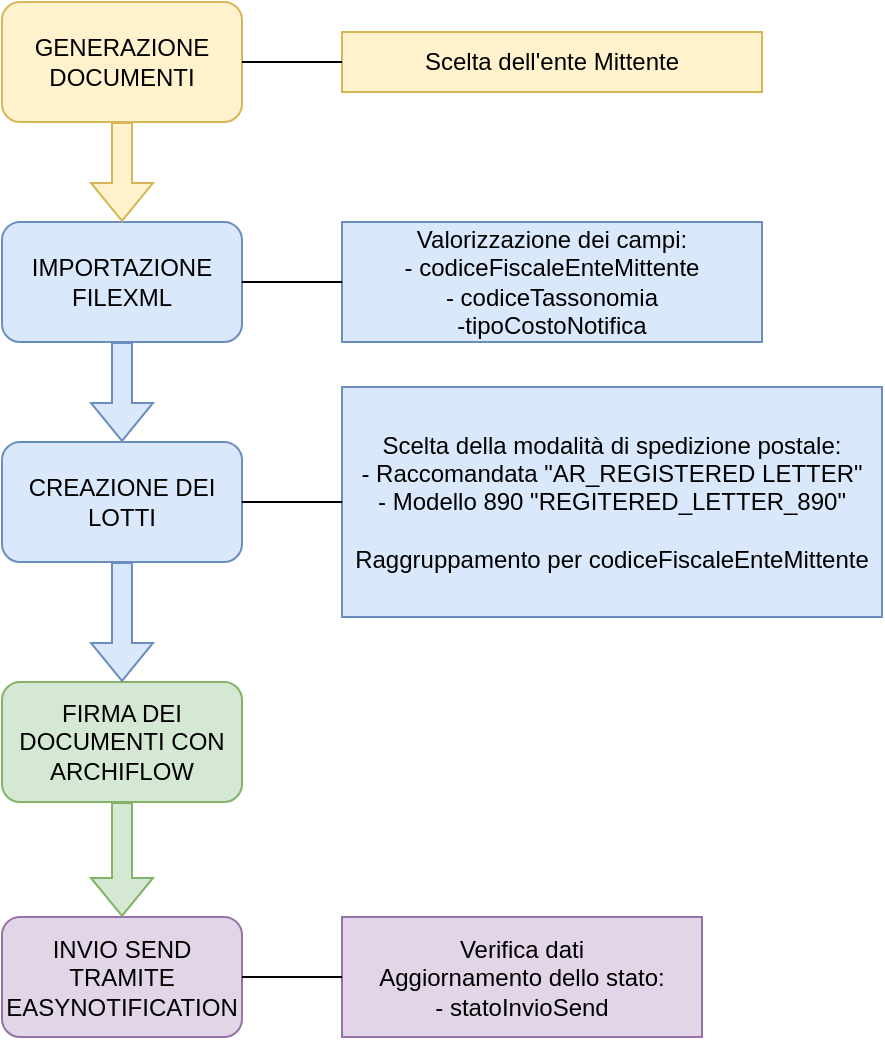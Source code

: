 <mxfile version="24.8.3" pages="5">
  <diagram name="Caricamento" id="MLww3AfrtCvVnw4RkD0x">
    <mxGraphModel dx="1434" dy="746" grid="1" gridSize="10" guides="1" tooltips="1" connect="1" arrows="1" fold="1" page="1" pageScale="1" pageWidth="827" pageHeight="1169" math="0" shadow="0">
      <root>
        <mxCell id="0" />
        <mxCell id="1" parent="0" />
        <mxCell id="X-Ri4wnaT7ZO359sHbx0-1" value="GENERAZIONE DOCUMENTI" style="rounded=1;whiteSpace=wrap;html=1;fillColor=#fff2cc;strokeColor=#d6b656;" parent="1" vertex="1">
          <mxGeometry x="210" y="50" width="120" height="60" as="geometry" />
        </mxCell>
        <mxCell id="X-Ri4wnaT7ZO359sHbx0-2" value="Scelta dell&#39;ente Mittente" style="text;html=1;align=center;verticalAlign=middle;whiteSpace=wrap;rounded=0;strokeColor=#d6b656;fillColor=#fff2cc;" parent="1" vertex="1">
          <mxGeometry x="380" y="65" width="210" height="30" as="geometry" />
        </mxCell>
        <mxCell id="X-Ri4wnaT7ZO359sHbx0-3" value="" style="endArrow=none;html=1;rounded=0;entryX=0;entryY=0.5;entryDx=0;entryDy=0;exitX=1;exitY=0.5;exitDx=0;exitDy=0;" parent="1" source="X-Ri4wnaT7ZO359sHbx0-1" target="X-Ri4wnaT7ZO359sHbx0-2" edge="1">
          <mxGeometry width="50" height="50" relative="1" as="geometry">
            <mxPoint x="390" y="410" as="sourcePoint" />
            <mxPoint x="440" y="360" as="targetPoint" />
          </mxGeometry>
        </mxCell>
        <mxCell id="X-Ri4wnaT7ZO359sHbx0-4" value="&lt;div&gt;IMPORTAZIONE FILEXML&lt;/div&gt;" style="rounded=1;whiteSpace=wrap;html=1;fillColor=#dae8fc;strokeColor=#6c8ebf;" parent="1" vertex="1">
          <mxGeometry x="210" y="160" width="120" height="60" as="geometry" />
        </mxCell>
        <mxCell id="X-Ri4wnaT7ZO359sHbx0-5" value="Valorizzazione dei campi:&lt;br&gt;- codiceFiscaleEnteMittente&lt;div&gt;- codiceTassonomia&lt;/div&gt;&lt;div&gt;-tipoCostoNotifica&lt;/div&gt;" style="text;html=1;align=center;verticalAlign=middle;whiteSpace=wrap;rounded=0;strokeColor=#6c8ebf;fillColor=#dae8fc;" parent="1" vertex="1">
          <mxGeometry x="380" y="160" width="210" height="60" as="geometry" />
        </mxCell>
        <mxCell id="X-Ri4wnaT7ZO359sHbx0-6" value="" style="endArrow=none;html=1;rounded=0;entryX=0;entryY=0.5;entryDx=0;entryDy=0;exitX=1;exitY=0.5;exitDx=0;exitDy=0;" parent="1" target="X-Ri4wnaT7ZO359sHbx0-5" edge="1">
          <mxGeometry width="50" height="50" relative="1" as="geometry">
            <mxPoint x="330" y="190" as="sourcePoint" />
            <mxPoint x="440" y="470" as="targetPoint" />
          </mxGeometry>
        </mxCell>
        <mxCell id="X-Ri4wnaT7ZO359sHbx0-7" value="CREAZIONE DEI LOTTI" style="rounded=1;whiteSpace=wrap;html=1;fillColor=#dae8fc;strokeColor=#6c8ebf;" parent="1" vertex="1">
          <mxGeometry x="210" y="270" width="120" height="60" as="geometry" />
        </mxCell>
        <mxCell id="X-Ri4wnaT7ZO359sHbx0-8" value="&lt;div&gt;Scelta della modalità di spedizione postale:&lt;/div&gt;&lt;div&gt;- Raccomandata &quot;AR_REGISTERED LETTER&quot;&lt;/div&gt;&lt;div&gt;- Modello 890 &quot;REGITERED_LETTER_890&quot;&lt;/div&gt;&lt;div&gt;&lt;br&gt;&lt;/div&gt;Raggruppamento per codiceFiscaleEnteMittente" style="text;html=1;align=center;verticalAlign=middle;whiteSpace=wrap;rounded=0;strokeColor=#6c8ebf;fillColor=#dae8fc;" parent="1" vertex="1">
          <mxGeometry x="380" y="242.5" width="270" height="115" as="geometry" />
        </mxCell>
        <mxCell id="X-Ri4wnaT7ZO359sHbx0-9" value="" style="endArrow=none;html=1;rounded=0;entryX=0;entryY=0.5;entryDx=0;entryDy=0;exitX=1;exitY=0.5;exitDx=0;exitDy=0;" parent="1" target="X-Ri4wnaT7ZO359sHbx0-8" edge="1">
          <mxGeometry width="50" height="50" relative="1" as="geometry">
            <mxPoint x="330" y="300" as="sourcePoint" />
            <mxPoint x="440" y="580" as="targetPoint" />
          </mxGeometry>
        </mxCell>
        <mxCell id="Kc-SMzKpld4TW1MUplLg-1" value="FIRMA DEI DOCUMENTI CON ARCHIFLOW" style="rounded=1;whiteSpace=wrap;html=1;fillColor=#d5e8d4;strokeColor=#82b366;" parent="1" vertex="1">
          <mxGeometry x="210" y="390" width="120" height="60" as="geometry" />
        </mxCell>
        <mxCell id="Kc-SMzKpld4TW1MUplLg-2" value="INVIO SEND&lt;div&gt;TRAMITE&lt;/div&gt;&lt;div&gt;EASYNOTIFICATION&lt;/div&gt;" style="rounded=1;whiteSpace=wrap;html=1;fillColor=#e1d5e7;strokeColor=#9673a6;" parent="1" vertex="1">
          <mxGeometry x="210" y="507.5" width="120" height="60" as="geometry" />
        </mxCell>
        <mxCell id="Kc-SMzKpld4TW1MUplLg-3" value="&lt;div&gt;Verifica dati&lt;/div&gt;&lt;div&gt;&lt;span style=&quot;background-color: initial;&quot;&gt;Aggiornamento dello stato:&lt;/span&gt;&lt;/div&gt;&lt;div&gt;- statoInvioSend&lt;/div&gt;" style="text;html=1;align=center;verticalAlign=middle;whiteSpace=wrap;rounded=0;strokeColor=#9673a6;fillColor=#e1d5e7;" parent="1" vertex="1">
          <mxGeometry x="380" y="507.5" width="180" height="60" as="geometry" />
        </mxCell>
        <mxCell id="Kc-SMzKpld4TW1MUplLg-4" value="" style="endArrow=none;html=1;rounded=0;entryX=0;entryY=0.5;entryDx=0;entryDy=0;exitX=1;exitY=0.5;exitDx=0;exitDy=0;" parent="1" target="Kc-SMzKpld4TW1MUplLg-3" edge="1">
          <mxGeometry width="50" height="50" relative="1" as="geometry">
            <mxPoint x="330" y="537.5" as="sourcePoint" />
            <mxPoint x="440" y="817.5" as="targetPoint" />
          </mxGeometry>
        </mxCell>
        <mxCell id="Kc-SMzKpld4TW1MUplLg-5" value="" style="shape=flexArrow;endArrow=classic;html=1;rounded=0;exitX=0.5;exitY=1;exitDx=0;exitDy=0;entryX=0.5;entryY=0;entryDx=0;entryDy=0;fillColor=#fff2cc;strokeColor=#d6b656;" parent="1" source="X-Ri4wnaT7ZO359sHbx0-1" target="X-Ri4wnaT7ZO359sHbx0-4" edge="1">
          <mxGeometry width="50" height="50" relative="1" as="geometry">
            <mxPoint x="390" y="410" as="sourcePoint" />
            <mxPoint x="440" y="360" as="targetPoint" />
          </mxGeometry>
        </mxCell>
        <mxCell id="Kc-SMzKpld4TW1MUplLg-6" value="" style="shape=flexArrow;endArrow=classic;html=1;rounded=0;entryX=0.5;entryY=0;entryDx=0;entryDy=0;exitX=0.5;exitY=1;exitDx=0;exitDy=0;fillColor=#dae8fc;strokeColor=#6c8ebf;" parent="1" source="X-Ri4wnaT7ZO359sHbx0-4" target="X-Ri4wnaT7ZO359sHbx0-7" edge="1">
          <mxGeometry width="50" height="50" relative="1" as="geometry">
            <mxPoint x="390" y="410" as="sourcePoint" />
            <mxPoint x="440" y="360" as="targetPoint" />
          </mxGeometry>
        </mxCell>
        <mxCell id="Kc-SMzKpld4TW1MUplLg-7" value="" style="shape=flexArrow;endArrow=classic;html=1;rounded=0;entryX=0.5;entryY=0;entryDx=0;entryDy=0;exitX=0.5;exitY=1;exitDx=0;exitDy=0;fillColor=#dae8fc;strokeColor=#6c8ebf;" parent="1" source="X-Ri4wnaT7ZO359sHbx0-7" target="Kc-SMzKpld4TW1MUplLg-1" edge="1">
          <mxGeometry width="50" height="50" relative="1" as="geometry">
            <mxPoint x="390" y="410" as="sourcePoint" />
            <mxPoint x="440" y="360" as="targetPoint" />
          </mxGeometry>
        </mxCell>
        <mxCell id="Kc-SMzKpld4TW1MUplLg-8" value="" style="shape=flexArrow;endArrow=classic;html=1;rounded=0;entryX=0.5;entryY=0;entryDx=0;entryDy=0;exitX=0.5;exitY=1;exitDx=0;exitDy=0;fillColor=#d5e8d4;strokeColor=#82b366;" parent="1" source="Kc-SMzKpld4TW1MUplLg-1" target="Kc-SMzKpld4TW1MUplLg-2" edge="1">
          <mxGeometry width="50" height="50" relative="1" as="geometry">
            <mxPoint x="390" y="410" as="sourcePoint" />
            <mxPoint x="440" y="360" as="targetPoint" />
          </mxGeometry>
        </mxCell>
      </root>
    </mxGraphModel>
  </diagram>
  <diagram id="_vvbVRJzTrlQrqMltiVg" name="File Esito">
    <mxGraphModel dx="1434" dy="746" grid="1" gridSize="10" guides="1" tooltips="1" connect="1" arrows="1" fold="1" page="1" pageScale="1" pageWidth="827" pageHeight="1169" math="0" shadow="0">
      <root>
        <mxCell id="0" />
        <mxCell id="1" parent="0" />
        <mxCell id="bnSp9DLBVGwfpQrKu2p3-1" value="API GetFiles" style="rounded=1;whiteSpace=wrap;html=1;fillColor=#e1d5e7;strokeColor=#9673a6;" vertex="1" parent="1">
          <mxGeometry x="401" y="150" width="120" height="60" as="geometry" />
        </mxCell>
        <mxCell id="bnSp9DLBVGwfpQrKu2p3-2" value="Richiesta per ciascun codice fiscale ente mittente la lista dei file caricati" style="text;html=1;align=center;verticalAlign=middle;whiteSpace=wrap;rounded=0;strokeColor=#9673a6;fillColor=#e1d5e7;" vertex="1" parent="1">
          <mxGeometry x="594" y="165" width="316" height="30" as="geometry" />
        </mxCell>
        <mxCell id="bnSp9DLBVGwfpQrKu2p3-3" value="ELABORAZIONE&lt;div&gt;FILE ESITI&lt;/div&gt;" style="rounded=1;whiteSpace=wrap;html=1;fillColor=#dae8fc;strokeColor=#6c8ebf;" vertex="1" parent="1">
          <mxGeometry x="340" y="290" width="240" height="60" as="geometry" />
        </mxCell>
        <mxCell id="bnSp9DLBVGwfpQrKu2p3-5" value="" style="shape=flexArrow;endArrow=classic;html=1;rounded=0;exitX=0.5;exitY=1;exitDx=0;exitDy=0;entryX=0.5;entryY=0;entryDx=0;entryDy=0;fillColor=#e1d5e7;strokeColor=#9673a6;" edge="1" parent="1" source="bnSp9DLBVGwfpQrKu2p3-1" target="bnSp9DLBVGwfpQrKu2p3-3">
          <mxGeometry width="50" height="50" relative="1" as="geometry">
            <mxPoint x="571" y="470" as="sourcePoint" />
            <mxPoint x="621" y="420" as="targetPoint" />
          </mxGeometry>
        </mxCell>
        <mxCell id="bnSp9DLBVGwfpQrKu2p3-6" value="Per ciascun file" style="text;html=1;align=center;verticalAlign=middle;whiteSpace=wrap;rounded=0;" vertex="1" parent="1">
          <mxGeometry x="440" y="230" width="140" height="30" as="geometry" />
        </mxCell>
        <mxCell id="bnSp9DLBVGwfpQrKu2p3-7" value="Batch&lt;div&gt;Schedulato&lt;/div&gt;" style="rounded=1;whiteSpace=wrap;html=1;fillColor=#dae8fc;strokeColor=#6c8ebf;" vertex="1" parent="1">
          <mxGeometry x="400" y="30" width="120" height="60" as="geometry" />
        </mxCell>
        <mxCell id="bnSp9DLBVGwfpQrKu2p3-8" value="" style="shape=flexArrow;endArrow=classic;html=1;rounded=0;entryX=0.5;entryY=0;entryDx=0;entryDy=0;exitX=0.5;exitY=1;exitDx=0;exitDy=0;fillColor=#dae8fc;strokeColor=#6c8ebf;" edge="1" parent="1" source="bnSp9DLBVGwfpQrKu2p3-7" target="bnSp9DLBVGwfpQrKu2p3-1">
          <mxGeometry width="50" height="50" relative="1" as="geometry">
            <mxPoint x="632" y="400" as="sourcePoint" />
            <mxPoint x="682" y="350" as="targetPoint" />
          </mxGeometry>
        </mxCell>
        <mxCell id="bnSp9DLBVGwfpQrKu2p3-9" value="AGGIORNAMENTO DEL LOTTO" style="rounded=1;whiteSpace=wrap;html=1;fillColor=#dae8fc;strokeColor=#6c8ebf;" vertex="1" parent="1">
          <mxGeometry x="670" y="290" width="120" height="60" as="geometry" />
        </mxCell>
        <mxCell id="bnSp9DLBVGwfpQrKu2p3-10" value="AGGIORNAMENTO DEL DOCARCHIVIO" style="rounded=1;whiteSpace=wrap;html=1;fillColor=#dae8fc;strokeColor=#6c8ebf;" vertex="1" parent="1">
          <mxGeometry x="491" y="440" width="120" height="60" as="geometry" />
        </mxCell>
        <mxCell id="bnSp9DLBVGwfpQrKu2p3-11" value="- Aggiornamento dello stato d&#39;invio&lt;div&gt;- Inserimento nelle note il dettaglio di eventuali errori o il nome del file processato&lt;/div&gt;&lt;div&gt;- Aggiornamento della colonna idEasyNotification&lt;/div&gt;&lt;div&gt;- dataConferma in base allo stato comunicato&lt;/div&gt;" style="text;html=1;align=center;verticalAlign=middle;whiteSpace=wrap;rounded=0;strokeColor=#6c8ebf;fillColor=#dae8fc;" vertex="1" parent="1">
          <mxGeometry x="848" y="260" width="230" height="140" as="geometry" />
        </mxCell>
        <mxCell id="bnSp9DLBVGwfpQrKu2p3-12" value="" style="shape=flexArrow;endArrow=classic;html=1;rounded=0;entryX=0.25;entryY=0;entryDx=0;entryDy=0;exitX=0.75;exitY=1;exitDx=0;exitDy=0;fillColor=#dae8fc;strokeColor=#6c8ebf;" edge="1" parent="1" source="bnSp9DLBVGwfpQrKu2p3-3" target="bnSp9DLBVGwfpQrKu2p3-10">
          <mxGeometry width="50" height="50" relative="1" as="geometry">
            <mxPoint x="572" y="410" as="sourcePoint" />
            <mxPoint x="622" y="360" as="targetPoint" />
          </mxGeometry>
        </mxCell>
        <mxCell id="bnSp9DLBVGwfpQrKu2p3-13" value="Aggiornamento dei campi:&lt;div&gt;- IUN&lt;/div&gt;&lt;div&gt;- statoSEND&lt;/div&gt;&lt;div&gt;- dataSEND&lt;/div&gt;&lt;div&gt;- importoSEND&lt;/div&gt;" style="text;html=1;align=center;verticalAlign=middle;whiteSpace=wrap;rounded=0;strokeColor=#6c8ebf;fillColor=#dae8fc;" vertex="1" parent="1">
          <mxGeometry x="670" y="430" width="178" height="80" as="geometry" />
        </mxCell>
        <mxCell id="bnSp9DLBVGwfpQrKu2p3-14" value="" style="endArrow=none;html=1;rounded=0;entryX=-0.008;entryY=0.436;entryDx=0;entryDy=0;entryPerimeter=0;exitX=1;exitY=0.5;exitDx=0;exitDy=0;fillColor=#dae8fc;strokeColor=#6c8ebf;" edge="1" parent="1" source="bnSp9DLBVGwfpQrKu2p3-9" target="bnSp9DLBVGwfpQrKu2p3-11">
          <mxGeometry width="50" height="50" relative="1" as="geometry">
            <mxPoint x="708" y="410" as="sourcePoint" />
            <mxPoint x="758" y="360" as="targetPoint" />
          </mxGeometry>
        </mxCell>
        <mxCell id="bnSp9DLBVGwfpQrKu2p3-15" value="" style="shape=flexArrow;endArrow=classic;html=1;rounded=0;entryX=0;entryY=0.5;entryDx=0;entryDy=0;exitX=1;exitY=0.5;exitDx=0;exitDy=0;fillColor=#dae8fc;strokeColor=#6c8ebf;" edge="1" parent="1" source="bnSp9DLBVGwfpQrKu2p3-3" target="bnSp9DLBVGwfpQrKu2p3-9">
          <mxGeometry width="50" height="50" relative="1" as="geometry">
            <mxPoint x="572" y="410" as="sourcePoint" />
            <mxPoint x="622" y="360" as="targetPoint" />
          </mxGeometry>
        </mxCell>
        <mxCell id="bnSp9DLBVGwfpQrKu2p3-16" value="" style="endArrow=none;html=1;rounded=0;exitX=1;exitY=0.5;exitDx=0;exitDy=0;entryX=0;entryY=0.5;entryDx=0;entryDy=0;fillColor=#dae8fc;strokeColor=#6c8ebf;" edge="1" parent="1" source="bnSp9DLBVGwfpQrKu2p3-10" target="bnSp9DLBVGwfpQrKu2p3-13">
          <mxGeometry width="50" height="50" relative="1" as="geometry">
            <mxPoint x="737" y="420" as="sourcePoint" />
            <mxPoint x="787" y="370" as="targetPoint" />
          </mxGeometry>
        </mxCell>
        <mxCell id="bnSp9DLBVGwfpQrKu2p3-17" value="AGGIORNAMENTO&lt;div&gt;APPLICATIVI&lt;/div&gt;" style="rounded=1;whiteSpace=wrap;html=1;fillColor=#fff2cc;strokeColor=#d6b656;" vertex="1" parent="1">
          <mxGeometry x="120" y="290" width="120" height="60" as="geometry" />
        </mxCell>
        <mxCell id="bnSp9DLBVGwfpQrKu2p3-18" value="" style="shape=flexArrow;endArrow=classic;startArrow=classic;html=1;rounded=0;entryX=0;entryY=0.5;entryDx=0;entryDy=0;exitX=1;exitY=0.5;exitDx=0;exitDy=0;fillColor=#dae8fc;strokeColor=#6c8ebf;" edge="1" parent="1" source="bnSp9DLBVGwfpQrKu2p3-17" target="bnSp9DLBVGwfpQrKu2p3-3">
          <mxGeometry width="100" height="100" relative="1" as="geometry">
            <mxPoint x="360" y="430" as="sourcePoint" />
            <mxPoint x="460" y="330" as="targetPoint" />
          </mxGeometry>
        </mxCell>
        <mxCell id="bnSp9DLBVGwfpQrKu2p3-19" value="Aggiornamento dell&#39;importo di spedizione&lt;div&gt;&lt;br&gt;&lt;div&gt;Ritorno dell&#39;importo aggiornato delle singole scadenze collegate al documento&lt;/div&gt;&lt;/div&gt;" style="text;html=1;align=center;verticalAlign=middle;whiteSpace=wrap;rounded=0;strokeColor=#d6b656;fillColor=#fff2cc;" vertex="1" parent="1">
          <mxGeometry x="95" y="150" width="170" height="100" as="geometry" />
        </mxCell>
        <mxCell id="bnSp9DLBVGwfpQrKu2p3-20" value="" style="endArrow=none;html=1;rounded=0;entryX=0.5;entryY=1;entryDx=0;entryDy=0;exitX=0.5;exitY=0;exitDx=0;exitDy=0;fillColor=#fff2cc;strokeColor=#d6b656;" edge="1" parent="1" source="bnSp9DLBVGwfpQrKu2p3-17" target="bnSp9DLBVGwfpQrKu2p3-19">
          <mxGeometry width="50" height="50" relative="1" as="geometry">
            <mxPoint x="390" y="410" as="sourcePoint" />
            <mxPoint x="440" y="360" as="targetPoint" />
          </mxGeometry>
        </mxCell>
        <mxCell id="bnSp9DLBVGwfpQrKu2p3-21" value="" style="endArrow=none;html=1;rounded=0;entryX=0;entryY=0.5;entryDx=0;entryDy=0;exitX=1;exitY=0.5;exitDx=0;exitDy=0;fillColor=#dae8fc;strokeColor=#6c8ebf;" edge="1" parent="1" source="bnSp9DLBVGwfpQrKu2p3-1" target="bnSp9DLBVGwfpQrKu2p3-2">
          <mxGeometry width="50" height="50" relative="1" as="geometry">
            <mxPoint x="450" y="400" as="sourcePoint" />
            <mxPoint x="500" y="350" as="targetPoint" />
          </mxGeometry>
        </mxCell>
        <mxCell id="bnSp9DLBVGwfpQrKu2p3-22" value="AGGIORNAMENTO DEL DOCARCHIVIOSCADENZA" style="rounded=1;whiteSpace=wrap;html=1;fillColor=#dae8fc;strokeColor=#6c8ebf;" vertex="1" parent="1">
          <mxGeometry x="380" y="540" width="180" height="60" as="geometry" />
        </mxCell>
        <mxCell id="bnSp9DLBVGwfpQrKu2p3-23" value="" style="shape=flexArrow;endArrow=classic;html=1;rounded=0;entryX=0.437;entryY=0.05;entryDx=0;entryDy=0;exitX=0.5;exitY=1;exitDx=0;exitDy=0;entryPerimeter=0;fillColor=#dae8fc;strokeColor=#6c8ebf;" edge="1" parent="1" source="bnSp9DLBVGwfpQrKu2p3-3" target="bnSp9DLBVGwfpQrKu2p3-22">
          <mxGeometry width="50" height="50" relative="1" as="geometry">
            <mxPoint x="390" y="410" as="sourcePoint" />
            <mxPoint x="440" y="360" as="targetPoint" />
          </mxGeometry>
        </mxCell>
        <mxCell id="bnSp9DLBVGwfpQrKu2p3-24" value="Aggiornamento dell&#39;importo" style="text;html=1;align=center;verticalAlign=middle;whiteSpace=wrap;rounded=0;strokeColor=#6c8ebf;fillColor=#dae8fc;" vertex="1" parent="1">
          <mxGeometry x="673" y="550" width="178" height="40" as="geometry" />
        </mxCell>
        <mxCell id="bnSp9DLBVGwfpQrKu2p3-25" value="" style="endArrow=none;html=1;rounded=0;entryX=0;entryY=0.5;entryDx=0;entryDy=0;exitX=1;exitY=0.5;exitDx=0;exitDy=0;fillColor=#dae8fc;strokeColor=#6c8ebf;" edge="1" parent="1" source="bnSp9DLBVGwfpQrKu2p3-22" target="bnSp9DLBVGwfpQrKu2p3-24">
          <mxGeometry width="50" height="50" relative="1" as="geometry">
            <mxPoint x="543" y="405" as="sourcePoint" />
            <mxPoint x="593" y="355" as="targetPoint" />
          </mxGeometry>
        </mxCell>
        <mxCell id="bnSp9DLBVGwfpQrKu2p3-26" value="AGGIORNAMENTO CENTRALE PAGOPA" style="rounded=1;whiteSpace=wrap;html=1;fillColor=#f8cecc;strokeColor=#b85450;" vertex="1" parent="1">
          <mxGeometry x="280" y="630" width="160" height="60" as="geometry" />
        </mxCell>
        <mxCell id="bnSp9DLBVGwfpQrKu2p3-27" value="Aggiornamento:&lt;div&gt;-importo&lt;/div&gt;&lt;div&gt;-IUN&lt;/div&gt;&lt;div&gt;- statoSEND&lt;/div&gt;" style="text;html=1;align=center;verticalAlign=middle;whiteSpace=wrap;rounded=0;strokeColor=#b85450;fillColor=#f8cecc;" vertex="1" parent="1">
          <mxGeometry x="520" y="620" width="178" height="80" as="geometry" />
        </mxCell>
        <mxCell id="bnSp9DLBVGwfpQrKu2p3-28" value="" style="endArrow=none;html=1;rounded=0;entryX=0;entryY=0.5;entryDx=0;entryDy=0;exitX=1;exitY=0.5;exitDx=0;exitDy=0;fillColor=#f8cecc;strokeColor=#b85450;" edge="1" parent="1" source="bnSp9DLBVGwfpQrKu2p3-26" target="bnSp9DLBVGwfpQrKu2p3-27">
          <mxGeometry width="50" height="50" relative="1" as="geometry">
            <mxPoint x="423" y="495" as="sourcePoint" />
            <mxPoint x="473" y="445" as="targetPoint" />
          </mxGeometry>
        </mxCell>
        <mxCell id="bnSp9DLBVGwfpQrKu2p3-29" value="" style="shape=flexArrow;endArrow=classic;html=1;rounded=0;entryX=0.5;entryY=0;entryDx=0;entryDy=0;exitX=0.079;exitY=1;exitDx=0;exitDy=0;exitPerimeter=0;fillColor=#dae8fc;strokeColor=#6c8ebf;" edge="1" parent="1" source="bnSp9DLBVGwfpQrKu2p3-3" target="bnSp9DLBVGwfpQrKu2p3-26">
          <mxGeometry width="50" height="50" relative="1" as="geometry">
            <mxPoint x="390" y="410" as="sourcePoint" />
            <mxPoint x="440" y="360" as="targetPoint" />
          </mxGeometry>
        </mxCell>
      </root>
    </mxGraphModel>
  </diagram>
  <diagram id="F5OhSske8JuRnS1X2XFD" name="Pagamento">
    <mxGraphModel dx="1434" dy="746" grid="1" gridSize="10" guides="1" tooltips="1" connect="1" arrows="1" fold="1" page="1" pageScale="1" pageWidth="827" pageHeight="1169" math="0" shadow="0">
      <root>
        <mxCell id="0" />
        <mxCell id="1" parent="0" />
        <mxCell id="IIgOUqLoc73mQA2U8BdA-1" value="PAGOPA" style="ellipse;shape=cloud;whiteSpace=wrap;html=1;fillColor=#d5e8d4;strokeColor=#82b366;" parent="1" vertex="1">
          <mxGeometry x="70" y="40" width="300" height="90" as="geometry" />
        </mxCell>
        <mxCell id="IIgOUqLoc73mQA2U8BdA-4" value="CENTRALE PAGOPA&lt;div&gt;STATO SEND DEFINITIVO?&lt;/div&gt;" style="rhombus;whiteSpace=wrap;html=1;fillColor=#f8cecc;strokeColor=#b85450;" parent="1" vertex="1">
          <mxGeometry x="135" y="200" width="200" height="100" as="geometry" />
        </mxCell>
        <mxCell id="IIgOUqLoc73mQA2U8BdA-5" value="" style="shape=flexArrow;endArrow=classic;html=1;rounded=0;entryX=0.5;entryY=0;entryDx=0;entryDy=0;exitX=0.55;exitY=0.95;exitDx=0;exitDy=0;exitPerimeter=0;fillColor=#d5e8d4;strokeColor=#82b366;" parent="1" source="IIgOUqLoc73mQA2U8BdA-1" target="IIgOUqLoc73mQA2U8BdA-4" edge="1">
          <mxGeometry width="50" height="50" relative="1" as="geometry">
            <mxPoint x="230" y="410" as="sourcePoint" />
            <mxPoint x="280" y="360" as="targetPoint" />
          </mxGeometry>
        </mxCell>
        <mxCell id="IIgOUqLoc73mQA2U8BdA-6" value="CALL API&lt;div&gt;ATTUALIZZAZIONE&lt;/div&gt;" style="rounded=1;whiteSpace=wrap;html=1;fillColor=#e1d5e7;strokeColor=#9673a6;" parent="1" vertex="1">
          <mxGeometry x="440" y="220" width="120" height="60" as="geometry" />
        </mxCell>
        <mxCell id="IIgOUqLoc73mQA2U8BdA-7" value="" style="shape=flexArrow;endArrow=classic;html=1;rounded=0;entryX=0;entryY=0.5;entryDx=0;entryDy=0;fillColor=#f8cecc;strokeColor=#b85450;" parent="1" source="IIgOUqLoc73mQA2U8BdA-4" target="IIgOUqLoc73mQA2U8BdA-6" edge="1">
          <mxGeometry width="50" height="50" relative="1" as="geometry">
            <mxPoint x="230" y="410" as="sourcePoint" />
            <mxPoint x="280" y="360" as="targetPoint" />
          </mxGeometry>
        </mxCell>
        <mxCell id="IIgOUqLoc73mQA2U8BdA-8" value="Stato non definitivo" style="text;html=1;align=center;verticalAlign=middle;whiteSpace=wrap;rounded=0;" parent="1" vertex="1">
          <mxGeometry x="350" y="260" width="60" height="30" as="geometry" />
        </mxCell>
        <mxCell id="IIgOUqLoc73mQA2U8BdA-9" value="CALL WS&lt;div&gt;APPLICATIVO&lt;/div&gt;" style="rounded=1;whiteSpace=wrap;html=1;fillColor=#fff2cc;strokeColor=#d6b656;" parent="1" vertex="1">
          <mxGeometry x="670" y="410" width="120" height="60" as="geometry" />
        </mxCell>
        <mxCell id="IIgOUqLoc73mQA2U8BdA-10" value="AGGIORNARE&lt;div&gt;&lt;span style=&quot;background-color: initial;&quot;&gt;L&#39;IMPORTO?&lt;/span&gt;&lt;/div&gt;" style="rhombus;whiteSpace=wrap;html=1;fillColor=#f8cecc;strokeColor=#b85450;" parent="1" vertex="1">
          <mxGeometry x="135" y="390" width="200" height="100" as="geometry" />
        </mxCell>
        <mxCell id="IIgOUqLoc73mQA2U8BdA-11" value="Data scadenza superata oppure importo spedizione cambiato" style="text;html=1;align=center;verticalAlign=middle;whiteSpace=wrap;rounded=0;" parent="1" vertex="1">
          <mxGeometry x="310" y="370" width="140" height="60" as="geometry" />
        </mxCell>
        <mxCell id="IIgOUqLoc73mQA2U8BdA-12" value="" style="shape=flexArrow;endArrow=classic;html=1;rounded=0;exitX=0.5;exitY=1;exitDx=0;exitDy=0;fillColor=#f8cecc;strokeColor=#b85450;" parent="1" source="IIgOUqLoc73mQA2U8BdA-4" target="IIgOUqLoc73mQA2U8BdA-10" edge="1">
          <mxGeometry width="50" height="50" relative="1" as="geometry">
            <mxPoint x="230" y="410" as="sourcePoint" />
            <mxPoint x="280" y="360" as="targetPoint" />
          </mxGeometry>
        </mxCell>
        <mxCell id="IIgOUqLoc73mQA2U8BdA-13" value="" style="shape=flexArrow;endArrow=classic;html=1;rounded=0;exitX=0.5;exitY=1;exitDx=0;exitDy=0;fillColor=#e1d5e7;strokeColor=#9673a6;" parent="1" source="IIgOUqLoc73mQA2U8BdA-6" edge="1">
          <mxGeometry width="50" height="50" relative="1" as="geometry">
            <mxPoint x="230" y="410" as="sourcePoint" />
            <mxPoint x="240" y="330" as="targetPoint" />
            <Array as="points">
              <mxPoint x="500" y="330" />
            </Array>
          </mxGeometry>
        </mxCell>
        <mxCell id="IIgOUqLoc73mQA2U8BdA-15" value="AGGIORNAMENTO&lt;div&gt;POSIZIONE&lt;/div&gt;" style="rounded=1;whiteSpace=wrap;html=1;fillColor=#f8cecc;strokeColor=#b85450;" parent="1" vertex="1">
          <mxGeometry x="460" y="410" width="120" height="60" as="geometry" />
        </mxCell>
        <mxCell id="IIgOUqLoc73mQA2U8BdA-17" value="PREPARAZIONE&lt;div&gt;DELLA&lt;/div&gt;&lt;div&gt;POSIZIONE&lt;/div&gt;" style="rounded=1;whiteSpace=wrap;html=1;fillColor=#f8cecc;strokeColor=#b85450;" parent="1" vertex="1">
          <mxGeometry x="175" y="550" width="120" height="60" as="geometry" />
        </mxCell>
        <mxCell id="IIgOUqLoc73mQA2U8BdA-19" value="" style="shape=flexArrow;endArrow=classic;html=1;rounded=0;entryX=0.5;entryY=0;entryDx=0;entryDy=0;exitX=0.5;exitY=1;exitDx=0;exitDy=0;fillColor=#f8cecc;strokeColor=#b85450;" parent="1" source="IIgOUqLoc73mQA2U8BdA-10" target="IIgOUqLoc73mQA2U8BdA-17" edge="1">
          <mxGeometry width="50" height="50" relative="1" as="geometry">
            <mxPoint x="230" y="410" as="sourcePoint" />
            <mxPoint x="280" y="360" as="targetPoint" />
          </mxGeometry>
        </mxCell>
        <mxCell id="IIgOUqLoc73mQA2U8BdA-20" value="" style="shape=flexArrow;endArrow=classic;html=1;rounded=0;exitX=0.5;exitY=1;exitDx=0;exitDy=0;fillColor=#f8cecc;strokeColor=#b85450;" parent="1" source="IIgOUqLoc73mQA2U8BdA-17" edge="1">
          <mxGeometry width="50" height="50" relative="1" as="geometry">
            <mxPoint x="230" y="410" as="sourcePoint" />
            <mxPoint x="235" y="680" as="targetPoint" />
          </mxGeometry>
        </mxCell>
        <mxCell id="AHn1uMTDmkLhVbjm49Sn-1" value="" style="shape=flexArrow;endArrow=classic;html=1;rounded=0;exitX=1;exitY=0.5;exitDx=0;exitDy=0;fillColor=#f8cecc;strokeColor=#b85450;entryX=0;entryY=0.5;entryDx=0;entryDy=0;" parent="1" source="IIgOUqLoc73mQA2U8BdA-10" target="IIgOUqLoc73mQA2U8BdA-15" edge="1">
          <mxGeometry width="50" height="50" relative="1" as="geometry">
            <mxPoint x="245" y="310" as="sourcePoint" />
            <mxPoint x="245" y="400" as="targetPoint" />
          </mxGeometry>
        </mxCell>
        <mxCell id="AHn1uMTDmkLhVbjm49Sn-2" value="" style="shape=flexArrow;endArrow=classic;startArrow=classic;html=1;rounded=0;entryX=0;entryY=0.5;entryDx=0;entryDy=0;fillColor=#f8cecc;strokeColor=#b85450;" parent="1" target="IIgOUqLoc73mQA2U8BdA-9" edge="1">
          <mxGeometry width="100" height="100" relative="1" as="geometry">
            <mxPoint x="580" y="440" as="sourcePoint" />
            <mxPoint x="460" y="330" as="targetPoint" />
          </mxGeometry>
        </mxCell>
        <mxCell id="AHn1uMTDmkLhVbjm49Sn-3" value="AGGIORNAMENTO&lt;div&gt;GES&lt;/div&gt;" style="rounded=1;whiteSpace=wrap;html=1;fillColor=#dae8fc;strokeColor=#6c8ebf;" parent="1" vertex="1">
          <mxGeometry x="460" y="550" width="120" height="60" as="geometry" />
        </mxCell>
        <mxCell id="AHn1uMTDmkLhVbjm49Sn-4" value="" style="shape=flexArrow;endArrow=classic;html=1;rounded=0;entryX=1;entryY=0.5;entryDx=0;entryDy=0;exitX=0;exitY=0.5;exitDx=0;exitDy=0;fillColor=#f8cecc;strokeColor=#b85450;" parent="1" source="AHn1uMTDmkLhVbjm49Sn-3" target="IIgOUqLoc73mQA2U8BdA-17" edge="1">
          <mxGeometry width="50" height="50" relative="1" as="geometry">
            <mxPoint x="390" y="410" as="sourcePoint" />
            <mxPoint x="440" y="360" as="targetPoint" />
          </mxGeometry>
        </mxCell>
        <mxCell id="AHn1uMTDmkLhVbjm49Sn-5" value="" style="shape=flexArrow;endArrow=classic;html=1;rounded=0;entryX=0.5;entryY=0;entryDx=0;entryDy=0;exitX=0.5;exitY=1;exitDx=0;exitDy=0;fillColor=#f8cecc;strokeColor=#b85450;" parent="1" source="IIgOUqLoc73mQA2U8BdA-15" target="AHn1uMTDmkLhVbjm49Sn-3" edge="1">
          <mxGeometry width="50" height="50" relative="1" as="geometry">
            <mxPoint x="390" y="410" as="sourcePoint" />
            <mxPoint x="440" y="360" as="targetPoint" />
          </mxGeometry>
        </mxCell>
        <mxCell id="AHn1uMTDmkLhVbjm49Sn-6" value="Stato definitivo" style="text;html=1;align=center;verticalAlign=middle;whiteSpace=wrap;rounded=0;" parent="1" vertex="1">
          <mxGeometry x="160" y="310" width="60" height="30" as="geometry" />
        </mxCell>
        <mxCell id="AHn1uMTDmkLhVbjm49Sn-7" value="Ritorno dell&#39;attualizzazione delle spese di notifica" style="text;html=1;align=center;verticalAlign=middle;whiteSpace=wrap;rounded=0;" parent="1" vertex="1">
          <mxGeometry x="630" y="215" width="160" height="70" as="geometry" />
        </mxCell>
        <mxCell id="AHn1uMTDmkLhVbjm49Sn-8" value="" style="endArrow=none;html=1;rounded=0;entryX=0;entryY=0.5;entryDx=0;entryDy=0;exitX=1;exitY=0.5;exitDx=0;exitDy=0;" parent="1" source="IIgOUqLoc73mQA2U8BdA-6" target="AHn1uMTDmkLhVbjm49Sn-7" edge="1">
          <mxGeometry width="50" height="50" relative="1" as="geometry">
            <mxPoint x="390" y="410" as="sourcePoint" />
            <mxPoint x="440" y="360" as="targetPoint" />
          </mxGeometry>
        </mxCell>
        <mxCell id="8UHtCgEnS8i79mkj_qcv-1" value="Aggiornamento dell&#39;importo di spedizione&lt;div&gt;&lt;br&gt;&lt;div&gt;Ritorno dell&#39;importo aggiornato delle singole scadenze collegate al documento&lt;/div&gt;&lt;/div&gt;" style="text;html=1;align=center;verticalAlign=middle;whiteSpace=wrap;rounded=0;strokeColor=#d6b656;fillColor=#fff2cc;" parent="1" vertex="1">
          <mxGeometry x="645" y="510" width="170" height="100" as="geometry" />
        </mxCell>
        <mxCell id="8UHtCgEnS8i79mkj_qcv-2" value="" style="endArrow=none;html=1;rounded=0;entryX=0.5;entryY=1;entryDx=0;entryDy=0;exitX=0.5;exitY=0;exitDx=0;exitDy=0;" parent="1" source="8UHtCgEnS8i79mkj_qcv-1" target="IIgOUqLoc73mQA2U8BdA-9" edge="1">
          <mxGeometry width="50" height="50" relative="1" as="geometry">
            <mxPoint x="390" y="410" as="sourcePoint" />
            <mxPoint x="440" y="360" as="targetPoint" />
          </mxGeometry>
        </mxCell>
        <mxCell id="9oa7u7ON1dg6jTKz8gHF-1" value="Aggiornamento dei campi:&lt;div&gt;- IUN&lt;/div&gt;&lt;div&gt;- statoSEND&lt;/div&gt;&lt;div&gt;- dataSEND&lt;/div&gt;&lt;div&gt;- importoSEND&lt;/div&gt;" style="text;html=1;align=center;verticalAlign=middle;whiteSpace=wrap;rounded=0;strokeColor=#6c8ebf;fillColor=#dae8fc;" parent="1" vertex="1">
          <mxGeometry x="440" y="660" width="178" height="80" as="geometry" />
        </mxCell>
        <mxCell id="jNHRzsdeufhvSNWh0Go7-1" value="" style="endArrow=none;html=1;rounded=0;entryX=0.455;entryY=-0.025;entryDx=0;entryDy=0;entryPerimeter=0;exitX=0.5;exitY=1;exitDx=0;exitDy=0;" parent="1" source="AHn1uMTDmkLhVbjm49Sn-3" target="9oa7u7ON1dg6jTKz8gHF-1" edge="1">
          <mxGeometry width="50" height="50" relative="1" as="geometry">
            <mxPoint x="390" y="410" as="sourcePoint" />
            <mxPoint x="440" y="360" as="targetPoint" />
          </mxGeometry>
        </mxCell>
      </root>
    </mxGraphModel>
  </diagram>
  <diagram id="oAe0NQFcD7sqB_4-RNS0" name="Esiti">
    <mxGraphModel dx="1434" dy="746" grid="1" gridSize="10" guides="1" tooltips="1" connect="1" arrows="1" fold="1" page="1" pageScale="1" pageWidth="827" pageHeight="1169" math="0" shadow="0">
      <root>
        <mxCell id="0" />
        <mxCell id="1" parent="0" />
        <mxCell id="7Er-uOVrDN27QQNRFrky-1" value="Batch&lt;div&gt;Schedulato&lt;/div&gt;&lt;div&gt;ogni giorno&lt;/div&gt;" style="rounded=1;whiteSpace=wrap;html=1;fillColor=#dae8fc;strokeColor=#6c8ebf;" vertex="1" parent="1">
          <mxGeometry x="210" y="30" width="120" height="60" as="geometry" />
        </mxCell>
        <mxCell id="7Er-uOVrDN27QQNRFrky-2" value="ESTRAZIONE&lt;div&gt;DOCARCHIVIO&lt;/div&gt;" style="rounded=1;whiteSpace=wrap;html=1;fillColor=#dae8fc;strokeColor=#6c8ebf;" vertex="1" parent="1">
          <mxGeometry x="210" y="150" width="120" height="60" as="geometry" />
        </mxCell>
        <mxCell id="7Er-uOVrDN27QQNRFrky-3" value="Estrazione dei docArchivio:&lt;div&gt;- StatoSEND conclusivo&lt;/div&gt;&lt;div&gt;- Non sia già stato creato l&#39;esito&lt;/div&gt;" style="text;html=1;align=center;verticalAlign=middle;whiteSpace=wrap;rounded=0;strokeColor=#6c8ebf;fillColor=#dae8fc;" vertex="1" parent="1">
          <mxGeometry x="440" y="150" width="220" height="61" as="geometry" />
        </mxCell>
        <mxCell id="7Er-uOVrDN27QQNRFrky-4" value="" style="endArrow=none;html=1;rounded=0;entryX=0;entryY=0.5;entryDx=0;entryDy=0;exitX=1;exitY=0.5;exitDx=0;exitDy=0;" edge="1" parent="1" source="7Er-uOVrDN27QQNRFrky-2" target="7Er-uOVrDN27QQNRFrky-3">
          <mxGeometry width="50" height="50" relative="1" as="geometry">
            <mxPoint x="390" y="310" as="sourcePoint" />
            <mxPoint x="440" y="260" as="targetPoint" />
          </mxGeometry>
        </mxCell>
        <mxCell id="7Er-uOVrDN27QQNRFrky-5" value="" style="shape=flexArrow;endArrow=classic;html=1;rounded=0;entryX=0.5;entryY=0;entryDx=0;entryDy=0;exitX=0.5;exitY=1;exitDx=0;exitDy=0;fillColor=#dae8fc;strokeColor=#6c8ebf;" edge="1" parent="1" source="7Er-uOVrDN27QQNRFrky-1" target="7Er-uOVrDN27QQNRFrky-2">
          <mxGeometry width="50" height="50" relative="1" as="geometry">
            <mxPoint x="390" y="310" as="sourcePoint" />
            <mxPoint x="440" y="260" as="targetPoint" />
          </mxGeometry>
        </mxCell>
        <mxCell id="7Er-uOVrDN27QQNRFrky-7" value="CREAZIONE&lt;div&gt;DOCUMENTO&lt;/div&gt;" style="rounded=1;whiteSpace=wrap;html=1;fillColor=#dae8fc;strokeColor=#6c8ebf;" vertex="1" parent="1">
          <mxGeometry x="210" y="270" width="120" height="60" as="geometry" />
        </mxCell>
        <mxCell id="7Er-uOVrDN27QQNRFrky-8" value="Riportare lo IUN nel numeroRaccomandataDoc" style="text;html=1;align=center;verticalAlign=middle;whiteSpace=wrap;rounded=0;strokeColor=#6c8ebf;fillColor=#dae8fc;" vertex="1" parent="1">
          <mxGeometry x="440" y="270" width="220" height="61" as="geometry" />
        </mxCell>
        <mxCell id="7Er-uOVrDN27QQNRFrky-9" value="" style="endArrow=none;html=1;rounded=0;entryX=0;entryY=0.5;entryDx=0;entryDy=0;exitX=1;exitY=0.5;exitDx=0;exitDy=0;" edge="1" parent="1" source="7Er-uOVrDN27QQNRFrky-7" target="7Er-uOVrDN27QQNRFrky-8">
          <mxGeometry width="50" height="50" relative="1" as="geometry">
            <mxPoint x="370" y="410" as="sourcePoint" />
            <mxPoint x="470" y="411" as="targetPoint" />
          </mxGeometry>
        </mxCell>
        <mxCell id="7Er-uOVrDN27QQNRFrky-10" value="" style="shape=flexArrow;endArrow=classic;html=1;rounded=0;entryX=0.5;entryY=0;entryDx=0;entryDy=0;exitX=0.5;exitY=1;exitDx=0;exitDy=0;fillColor=#dae8fc;strokeColor=#6c8ebf;" edge="1" parent="1" source="7Er-uOVrDN27QQNRFrky-2" target="7Er-uOVrDN27QQNRFrky-7">
          <mxGeometry width="50" height="50" relative="1" as="geometry">
            <mxPoint x="390" y="310" as="sourcePoint" />
            <mxPoint x="440" y="260" as="targetPoint" />
          </mxGeometry>
        </mxCell>
        <mxCell id="7Er-uOVrDN27QQNRFrky-11" value="CREAZIONE&lt;div&gt;ESITO&lt;/div&gt;" style="rounded=1;whiteSpace=wrap;html=1;fillColor=#dae8fc;strokeColor=#6c8ebf;" vertex="1" parent="1">
          <mxGeometry x="210" y="380" width="120" height="60" as="geometry" />
        </mxCell>
        <mxCell id="7Er-uOVrDN27QQNRFrky-12" value="Creare mappatura tra gli stati SEND e quelli di Gestione Esiti" style="text;html=1;align=center;verticalAlign=middle;whiteSpace=wrap;rounded=0;strokeColor=#6c8ebf;fillColor=#dae8fc;" vertex="1" parent="1">
          <mxGeometry x="440" y="380" width="220" height="61" as="geometry" />
        </mxCell>
        <mxCell id="7Er-uOVrDN27QQNRFrky-13" value="" style="endArrow=none;html=1;rounded=0;entryX=0;entryY=0.5;entryDx=0;entryDy=0;exitX=1;exitY=0.5;exitDx=0;exitDy=0;" edge="1" parent="1" source="7Er-uOVrDN27QQNRFrky-11" target="7Er-uOVrDN27QQNRFrky-12">
          <mxGeometry width="50" height="50" relative="1" as="geometry">
            <mxPoint x="370" y="520" as="sourcePoint" />
            <mxPoint x="470" y="521" as="targetPoint" />
          </mxGeometry>
        </mxCell>
        <mxCell id="7Er-uOVrDN27QQNRFrky-14" value="CALL API&lt;div&gt;GetTimeLine e GetLegalfactUrl&lt;/div&gt;" style="rounded=1;whiteSpace=wrap;html=1;fillColor=#e1d5e7;strokeColor=#9673a6;" vertex="1" parent="1">
          <mxGeometry x="210" y="500" width="120" height="60" as="geometry" />
        </mxCell>
        <mxCell id="7Er-uOVrDN27QQNRFrky-15" value="Scarica le attestazioni opponibili a terzi" style="text;html=1;align=center;verticalAlign=middle;whiteSpace=wrap;rounded=0;strokeColor=#9673a6;fillColor=#e1d5e7;" vertex="1" parent="1">
          <mxGeometry x="440" y="500" width="220" height="61" as="geometry" />
        </mxCell>
        <mxCell id="7Er-uOVrDN27QQNRFrky-16" value="" style="endArrow=none;html=1;rounded=0;entryX=0;entryY=0.5;entryDx=0;entryDy=0;exitX=1;exitY=0.5;exitDx=0;exitDy=0;" edge="1" parent="1" source="7Er-uOVrDN27QQNRFrky-14" target="7Er-uOVrDN27QQNRFrky-15">
          <mxGeometry width="50" height="50" relative="1" as="geometry">
            <mxPoint x="370" y="640" as="sourcePoint" />
            <mxPoint x="470" y="641" as="targetPoint" />
          </mxGeometry>
        </mxCell>
        <mxCell id="7Er-uOVrDN27QQNRFrky-17" value="CREAZIONE&lt;div&gt;ESITOIMMAGINE&lt;/div&gt;" style="rounded=1;whiteSpace=wrap;html=1;fillColor=#dae8fc;strokeColor=#6c8ebf;" vertex="1" parent="1">
          <mxGeometry x="210" y="620" width="120" height="60" as="geometry" />
        </mxCell>
        <mxCell id="7Er-uOVrDN27QQNRFrky-18" value="Crea un esito immagine per ciascuna attestazione opponibili a terzi scaricata&lt;div&gt;Creazione di nuovi tipi immagine&lt;/div&gt;" style="text;html=1;align=center;verticalAlign=middle;whiteSpace=wrap;rounded=0;strokeColor=#6c8ebf;fillColor=#dae8fc;" vertex="1" parent="1">
          <mxGeometry x="440" y="620" width="220" height="61" as="geometry" />
        </mxCell>
        <mxCell id="7Er-uOVrDN27QQNRFrky-19" value="" style="endArrow=none;html=1;rounded=0;entryX=0;entryY=0.5;entryDx=0;entryDy=0;exitX=1;exitY=0.5;exitDx=0;exitDy=0;" edge="1" parent="1" source="7Er-uOVrDN27QQNRFrky-17" target="7Er-uOVrDN27QQNRFrky-18">
          <mxGeometry width="50" height="50" relative="1" as="geometry">
            <mxPoint x="370" y="760" as="sourcePoint" />
            <mxPoint x="470" y="761" as="targetPoint" />
          </mxGeometry>
        </mxCell>
        <mxCell id="7Er-uOVrDN27QQNRFrky-20" value="" style="shape=flexArrow;endArrow=classic;html=1;rounded=0;entryX=0.5;entryY=0;entryDx=0;entryDy=0;exitX=0.5;exitY=1;exitDx=0;exitDy=0;fillColor=#dae8fc;strokeColor=#6c8ebf;" edge="1" parent="1" source="7Er-uOVrDN27QQNRFrky-7" target="7Er-uOVrDN27QQNRFrky-11">
          <mxGeometry width="50" height="50" relative="1" as="geometry">
            <mxPoint x="390" y="510" as="sourcePoint" />
            <mxPoint x="440" y="460" as="targetPoint" />
          </mxGeometry>
        </mxCell>
        <mxCell id="7Er-uOVrDN27QQNRFrky-21" value="" style="shape=flexArrow;endArrow=classic;html=1;rounded=0;entryX=0.5;entryY=0;entryDx=0;entryDy=0;fillColor=#dae8fc;strokeColor=#6c8ebf;" edge="1" parent="1" source="7Er-uOVrDN27QQNRFrky-11" target="7Er-uOVrDN27QQNRFrky-14">
          <mxGeometry width="50" height="50" relative="1" as="geometry">
            <mxPoint x="390" y="510" as="sourcePoint" />
            <mxPoint x="440" y="460" as="targetPoint" />
          </mxGeometry>
        </mxCell>
        <mxCell id="7Er-uOVrDN27QQNRFrky-22" value="" style="shape=flexArrow;endArrow=classic;html=1;rounded=0;entryX=0.5;entryY=0;entryDx=0;entryDy=0;exitX=0.5;exitY=1;exitDx=0;exitDy=0;fillColor=#e1d5e7;strokeColor=#9673a6;" edge="1" parent="1" source="7Er-uOVrDN27QQNRFrky-14" target="7Er-uOVrDN27QQNRFrky-17">
          <mxGeometry width="50" height="50" relative="1" as="geometry">
            <mxPoint x="390" y="510" as="sourcePoint" />
            <mxPoint x="440" y="460" as="targetPoint" />
          </mxGeometry>
        </mxCell>
        <mxCell id="z54hAcJ9Pn9h9SVyUtXi-1" value="CREAZIONE DEL&lt;div&gt;PACCO&lt;/div&gt;" style="rounded=1;whiteSpace=wrap;html=1;fillColor=#dae8fc;strokeColor=#6c8ebf;" vertex="1" parent="1">
          <mxGeometry x="210" y="740" width="120" height="60" as="geometry" />
        </mxCell>
        <mxCell id="z54hAcJ9Pn9h9SVyUtXi-2" value="Al termine del processo il pacco viene chiuso con la data attuale" style="text;html=1;align=center;verticalAlign=middle;whiteSpace=wrap;rounded=0;strokeColor=#6c8ebf;fillColor=#dae8fc;" vertex="1" parent="1">
          <mxGeometry x="440" y="740" width="220" height="61" as="geometry" />
        </mxCell>
        <mxCell id="z54hAcJ9Pn9h9SVyUtXi-3" value="" style="endArrow=none;html=1;rounded=0;entryX=0;entryY=0.5;entryDx=0;entryDy=0;exitX=1;exitY=0.5;exitDx=0;exitDy=0;" edge="1" parent="1" source="z54hAcJ9Pn9h9SVyUtXi-1" target="z54hAcJ9Pn9h9SVyUtXi-2">
          <mxGeometry width="50" height="50" relative="1" as="geometry">
            <mxPoint x="340" y="660" as="sourcePoint" />
            <mxPoint x="450" y="661" as="targetPoint" />
          </mxGeometry>
        </mxCell>
        <mxCell id="z54hAcJ9Pn9h9SVyUtXi-4" value="" style="shape=flexArrow;endArrow=classic;html=1;rounded=0;entryX=0.5;entryY=0;entryDx=0;entryDy=0;exitX=0.5;exitY=1;exitDx=0;exitDy=0;fillColor=#dae8fc;strokeColor=#6c8ebf;" edge="1" parent="1" source="7Er-uOVrDN27QQNRFrky-17" target="z54hAcJ9Pn9h9SVyUtXi-1">
          <mxGeometry width="50" height="50" relative="1" as="geometry">
            <mxPoint x="390" y="710" as="sourcePoint" />
            <mxPoint x="440" y="660" as="targetPoint" />
          </mxGeometry>
        </mxCell>
      </root>
    </mxGraphModel>
  </diagram>
  <diagram id="VrW0IyCe5Z23j9W5Q5DO" name="Spedizione">
    <mxGraphModel dx="1434" dy="746" grid="1" gridSize="10" guides="1" tooltips="1" connect="1" arrows="1" fold="1" page="1" pageScale="1" pageWidth="827" pageHeight="1169" math="0" shadow="0">
      <root>
        <mxCell id="0" />
        <mxCell id="1" parent="0" />
        <mxCell id="gIEZVWFITQFZYa6INdbP-1" value="SENDER_ACK_CREATION_REQUEST&lt;div&gt;Creazione della richiesta di spedizione&lt;/div&gt;" style="rounded=0;whiteSpace=wrap;html=1;" parent="1" vertex="1">
          <mxGeometry x="240" y="40" width="240" height="60" as="geometry" />
        </mxCell>
        <mxCell id="gIEZVWFITQFZYa6INdbP-2" value="Richiesta&lt;div&gt;corretta?&lt;/div&gt;" style="rhombus;whiteSpace=wrap;html=1;" parent="1" vertex="1">
          <mxGeometry x="297.5" y="134" width="125" height="80" as="geometry" />
        </mxCell>
        <mxCell id="gIEZVWFITQFZYa6INdbP-3" value="REQUEST_REFUSED&lt;div&gt;&lt;br&gt;&lt;div&gt;Indica che la richiesta di notifica&amp;nbsp;&lt;/div&gt;&lt;div&gt;è stata rifiutata per un fallimento in fase di validazione&lt;/div&gt;&lt;/div&gt;" style="rounded=0;whiteSpace=wrap;html=1;fillColor=#f8cecc;strokeColor=#b85450;" parent="1" vertex="1">
          <mxGeometry x="49" y="129" width="180" height="90" as="geometry" />
        </mxCell>
        <mxCell id="gIEZVWFITQFZYa6INdbP-4" value="REQUEST_ACCEPTED" style="rounded=0;whiteSpace=wrap;html=1;" parent="1" vertex="1">
          <mxGeometry x="497.5" y="149" width="160" height="50" as="geometry" />
        </mxCell>
        <mxCell id="gIEZVWFITQFZYa6INdbP-5" value="LegalFact&lt;div&gt;SENDER_ACK&lt;br&gt;&lt;div&gt;&lt;br&gt;&lt;div&gt;Attestazione di presa in carico della notifica&lt;/div&gt;&lt;/div&gt;&lt;/div&gt;" style="rounded=0;whiteSpace=wrap;html=1;fillColor=#dae8fc;strokeColor=#6c8ebf;" parent="1" vertex="1">
          <mxGeometry x="527" y="39" width="180" height="80" as="geometry" />
        </mxCell>
        <mxCell id="gIEZVWFITQFZYa6INdbP-6" value="Destinatario&lt;div&gt;Digitale?&lt;/div&gt;" style="rhombus;whiteSpace=wrap;html=1;" parent="1" vertex="1">
          <mxGeometry x="297.5" y="442" width="125" height="80" as="geometry" />
        </mxCell>
        <mxCell id="gIEZVWFITQFZYa6INdbP-7" value="SEND_DIGITAL_DOMICILE" style="rounded=0;whiteSpace=wrap;html=1;" parent="1" vertex="1">
          <mxGeometry x="60" y="457" width="160" height="50" as="geometry" />
        </mxCell>
        <mxCell id="gIEZVWFITQFZYa6INdbP-8" value="SEND_DIGITAL_FEEDBACK&lt;div&gt;&lt;br&gt;&lt;/div&gt;&lt;div&gt;Indica la ricezione di un esito ad un invio digitale&lt;/div&gt;" style="rounded=0;whiteSpace=wrap;html=1;" parent="1" vertex="1">
          <mxGeometry x="60" y="672" width="160" height="70" as="geometry" />
        </mxCell>
        <mxCell id="gIEZVWFITQFZYa6INdbP-9" value="LegalFact&lt;div&gt;&lt;div&gt;PEC_RECEIPT&lt;/div&gt;&lt;div&gt;&lt;br&gt;&lt;/div&gt;&lt;div&gt;File in formato EML che attesta la consegna della PEC&lt;/div&gt;&lt;/div&gt;" style="rounded=0;whiteSpace=wrap;html=1;fillColor=#dae8fc;strokeColor=#6c8ebf;" parent="1" vertex="1">
          <mxGeometry x="268" y="672" width="200" height="70" as="geometry" />
        </mxCell>
        <mxCell id="gIEZVWFITQFZYa6INdbP-10" value="Consegnata?" style="rhombus;whiteSpace=wrap;html=1;" parent="1" vertex="1">
          <mxGeometry x="77.5" y="794" width="125" height="80" as="geometry" />
        </mxCell>
        <mxCell id="gIEZVWFITQFZYa6INdbP-11" value="DIGITAL_SUCCESS_WORKFLOW&lt;div&gt;&lt;br&gt;&lt;/div&gt;&lt;div&gt;Indica la ricezione di un esito ad un invio digitale&lt;/div&gt;" style="rounded=0;whiteSpace=wrap;html=1;fillColor=#d5e8d4;strokeColor=#82b366;" parent="1" vertex="1">
          <mxGeometry x="258" y="799" width="210" height="70" as="geometry" />
        </mxCell>
        <mxCell id="gIEZVWFITQFZYa6INdbP-13" value="DIGITAL_FAILURE_WORKFLOW&lt;div&gt;&lt;br&gt;&lt;/div&gt;&lt;div&gt;Indica il completamento con fallimento il workflow di invio digitale&lt;/div&gt;" style="rounded=0;whiteSpace=wrap;html=1;" parent="1" vertex="1">
          <mxGeometry x="46" y="943" width="187.5" height="70" as="geometry" />
        </mxCell>
        <mxCell id="gIEZVWFITQFZYa6INdbP-14" value="SEND_ANALOG_DOMICILE&lt;div&gt;&lt;br&gt;&lt;/div&gt;&lt;div&gt;Invio cartaceo dell’avviso di notifica&lt;/div&gt;" style="rounded=0;whiteSpace=wrap;html=1;" parent="1" vertex="1">
          <mxGeometry x="619" y="460" width="200" height="45" as="geometry" />
        </mxCell>
        <mxCell id="gIEZVWFITQFZYa6INdbP-15" value="SEND_ANALOG_FEEDBACK&lt;div&gt;&lt;br&gt;&lt;/div&gt;&lt;div&gt;Ricezione esito dell&#39;invio cartaceo&lt;/div&gt;" style="rounded=0;whiteSpace=wrap;html=1;" parent="1" vertex="1">
          <mxGeometry x="621" y="727" width="200" height="45" as="geometry" />
        </mxCell>
        <mxCell id="gIEZVWFITQFZYa6INdbP-16" value="Consegnata?" style="rhombus;whiteSpace=wrap;html=1;" parent="1" vertex="1">
          <mxGeometry x="658.5" y="850" width="125" height="80" as="geometry" />
        </mxCell>
        <mxCell id="gIEZVWFITQFZYa6INdbP-17" value="ANALOG_SUCCESS_WORKFLOW&lt;div&gt;&lt;br&gt;&lt;/div&gt;&lt;div&gt;Completato con successo il workflow di invio cartaceo.&lt;/div&gt;" style="rounded=0;whiteSpace=wrap;html=1;fillColor=#d5e8d4;strokeColor=#82b366;" parent="1" vertex="1">
          <mxGeometry x="510" y="1170" width="210" height="70" as="geometry" />
        </mxCell>
        <mxCell id="gIEZVWFITQFZYa6INdbP-18" value="ANALOG_FAILURE_WORKFLOW&lt;div&gt;&lt;br&gt;&lt;/div&gt;&lt;div&gt;Completato con fallimento il workflow di invio cartaceo.&lt;/div&gt;" style="rounded=0;whiteSpace=wrap;html=1;fillColor=#d5e8d4;strokeColor=#82b366;" parent="1" vertex="1">
          <mxGeometry x="623" y="1020" width="196" height="70" as="geometry" />
        </mxCell>
        <mxCell id="gIEZVWFITQFZYa6INdbP-19" value="COMPLETELY_UNREACHABLE&lt;div&gt;&lt;br&gt;&lt;/div&gt;&lt;div&gt;Il destinatario è risultato irraggiungibile.&lt;/div&gt;" style="rounded=0;whiteSpace=wrap;html=1;fillColor=#d5e8d4;strokeColor=#82b366;" parent="1" vertex="1">
          <mxGeometry x="850" y="1020" width="200" height="70" as="geometry" />
        </mxCell>
        <mxCell id="gIEZVWFITQFZYa6INdbP-20" value="LegalFact&lt;div&gt;ANALOG_FAILURE_DELIVERY&lt;/div&gt;&lt;div&gt;&lt;br&gt;&lt;/div&gt;&lt;div&gt;Attestazione di Deposito di Avviso di Avvenuta Ricezione&lt;/div&gt;" style="rounded=0;whiteSpace=wrap;html=1;fillColor=#dae8fc;strokeColor=#6c8ebf;" parent="1" vertex="1">
          <mxGeometry x="850" y="1121" width="200" height="70" as="geometry" />
        </mxCell>
        <mxCell id="gIEZVWFITQFZYa6INdbP-21" value="NOTIFICATION_VIEWED&lt;div&gt;&lt;br&gt;&lt;/div&gt;&lt;div&gt;Visualizzazione della notifica (perfeziona la notifica se non già perfezionata per decorrenza termini o da altro destinatario)&lt;/div&gt;" style="rounded=0;whiteSpace=wrap;html=1;" parent="1" vertex="1">
          <mxGeometry x="1010" y="772" width="200" height="110" as="geometry" />
        </mxCell>
        <mxCell id="gIEZVWFITQFZYa6INdbP-22" value="LegalFact&lt;div&gt;&lt;div&gt;RECIPIENT_ACCES&lt;/div&gt;&lt;div&gt;&lt;br&gt;&lt;/div&gt;&lt;div&gt;Attestazione di avvenuto accesso&lt;/div&gt;&lt;/div&gt;" style="rounded=0;whiteSpace=wrap;html=1;fillColor=#dae8fc;strokeColor=#6c8ebf;" parent="1" vertex="1">
          <mxGeometry x="1010" y="900" width="200" height="70" as="geometry" />
        </mxCell>
        <mxCell id="gIEZVWFITQFZYa6INdbP-23" value="SEND_DIGITAL_PROGRESS&lt;div&gt;&lt;br&gt;&lt;/div&gt;&lt;div&gt;Indica un evento successivo relativo all&#39;invio della PEC&lt;/div&gt;" style="rounded=0;whiteSpace=wrap;html=1;" parent="1" vertex="1">
          <mxGeometry x="60" y="553.5" width="160" height="70" as="geometry" />
        </mxCell>
        <mxCell id="gIEZVWFITQFZYa6INdbP-24" value="LegalFact&lt;div&gt;&lt;div&gt;PEC_RECEIPT&lt;/div&gt;&lt;div&gt;&lt;br&gt;&lt;/div&gt;&lt;div&gt;File in formato EML che attesta la accettazione della PEC&lt;/div&gt;&lt;/div&gt;" style="rounded=0;whiteSpace=wrap;html=1;fillColor=#dae8fc;strokeColor=#6c8ebf;" parent="1" vertex="1">
          <mxGeometry x="268" y="553.5" width="200" height="70" as="geometry" />
        </mxCell>
        <mxCell id="gIEZVWFITQFZYa6INdbP-25" value="SEND_ANALOG_PROGRESS&lt;div&gt;SEND_SIMPLE_REGISTERED_LETTER_PROGRESS&lt;br&gt;&lt;div&gt;&lt;br&gt;&lt;/div&gt;&lt;div&gt;Indica un evento successivo relativo all&#39;invio cartaceo&lt;/div&gt;&lt;/div&gt;" style="rounded=0;whiteSpace=wrap;html=1;" parent="1" vertex="1">
          <mxGeometry x="565" y="578" width="310" height="60" as="geometry" />
        </mxCell>
        <mxCell id="gIEZVWFITQFZYa6INdbP-26" value="LegalFact&lt;div&gt;ANALOG_DELIVERY&lt;/div&gt;&lt;div&gt;&lt;br&gt;&lt;/div&gt;&lt;div&gt;&lt;div&gt;A seconda dei casi sono riportate le scansioni di:&lt;/div&gt;&lt;div&gt;- Ricevuta di consegna con deliveryDetailCode RECRN001B e documentType AR&lt;/div&gt;&lt;div&gt;- Scansione Plico con deliveryDetailCode RECRN002B, RECRN004B, RECRN002E, RECRN005B e documentType Plico&lt;/div&gt;&lt;div&gt;- Avviso di ricevimento con deliveryDetailCode RECRN003B e documentType AR&lt;/div&gt;&lt;div&gt;- Indagine con deliveryDetailCode RECRN002E e documentType Indagine&lt;/div&gt;&lt;/div&gt;" style="rounded=0;whiteSpace=wrap;html=1;fillColor=#dae8fc;strokeColor=#6c8ebf;" parent="1" vertex="1">
          <mxGeometry x="943" y="422" width="280" height="205" as="geometry" />
        </mxCell>
        <mxCell id="gIEZVWFITQFZYa6INdbP-27" value="" style="endArrow=none;html=1;rounded=0;entryX=0;entryY=0.5;entryDx=0;entryDy=0;exitX=1.003;exitY=0.367;exitDx=0;exitDy=0;exitPerimeter=0;" parent="1" source="gIEZVWFITQFZYa6INdbP-25" target="gIEZVWFITQFZYa6INdbP-26" edge="1">
          <mxGeometry width="50" height="50" relative="1" as="geometry">
            <mxPoint x="910" y="550" as="sourcePoint" />
            <mxPoint x="920" y="599.5" as="targetPoint" />
          </mxGeometry>
        </mxCell>
        <mxCell id="gIEZVWFITQFZYa6INdbP-28" value="SEND_SIMPLE_REGISTERED_LETTER&lt;div&gt;&lt;br&gt;&lt;/div&gt;&lt;div&gt;Indica l&#39;invio di raccomandata semplice&lt;/div&gt;" style="rounded=0;whiteSpace=wrap;html=1;" parent="1" vertex="1">
          <mxGeometry x="61" y="1123" width="234" height="50" as="geometry" />
        </mxCell>
        <mxCell id="gIEZVWFITQFZYa6INdbP-30" value="SEND_COURTESY_MESSAGE&lt;div&gt;&lt;br&gt;&lt;/div&gt;&lt;div&gt;Invio di un messaggio di cortesia.&lt;/div&gt;" style="rounded=0;whiteSpace=wrap;html=1;" parent="1" vertex="1">
          <mxGeometry x="740" y="149" width="180" height="50" as="geometry" />
        </mxCell>
        <mxCell id="gIEZVWFITQFZYa6INdbP-31" value="PROBABLE_SCHEDULING_ANALOG_DATE&lt;div&gt;&lt;br&gt;&lt;/div&gt;&lt;div&gt;Indica che il workflow può essere sospeso per &lt;b&gt;120h &lt;/b&gt;a fronte di un invio di un messaggio di cortesia.&lt;/div&gt;" style="rounded=0;whiteSpace=wrap;html=1;" parent="1" vertex="1">
          <mxGeometry x="497.5" y="312" width="260" height="80" as="geometry" />
        </mxCell>
        <mxCell id="gIEZVWFITQFZYa6INdbP-33" value="" style="shape=flexArrow;endArrow=classic;html=1;rounded=0;entryX=0.5;entryY=0;entryDx=0;entryDy=0;" parent="1" target="gIEZVWFITQFZYa6INdbP-1" edge="1">
          <mxGeometry width="50" height="50" relative="1" as="geometry">
            <mxPoint x="360" as="sourcePoint" />
            <mxPoint x="550" y="340" as="targetPoint" />
          </mxGeometry>
        </mxCell>
        <mxCell id="gIEZVWFITQFZYa6INdbP-34" value="" style="shape=flexArrow;endArrow=classic;html=1;rounded=0;entryX=0.5;entryY=0;entryDx=0;entryDy=0;" parent="1" source="gIEZVWFITQFZYa6INdbP-1" target="gIEZVWFITQFZYa6INdbP-2" edge="1">
          <mxGeometry width="50" height="50" relative="1" as="geometry">
            <mxPoint x="500" y="390" as="sourcePoint" />
            <mxPoint x="550" y="340" as="targetPoint" />
          </mxGeometry>
        </mxCell>
        <mxCell id="gIEZVWFITQFZYa6INdbP-35" value="" style="shape=flexArrow;endArrow=classic;html=1;rounded=0;entryX=1;entryY=0.5;entryDx=0;entryDy=0;exitX=0;exitY=0.5;exitDx=0;exitDy=0;" parent="1" source="gIEZVWFITQFZYa6INdbP-2" target="gIEZVWFITQFZYa6INdbP-3" edge="1">
          <mxGeometry width="50" height="50" relative="1" as="geometry">
            <mxPoint x="500" y="394" as="sourcePoint" />
            <mxPoint x="550" y="344" as="targetPoint" />
          </mxGeometry>
        </mxCell>
        <mxCell id="gIEZVWFITQFZYa6INdbP-36" value="NO" style="text;html=1;align=center;verticalAlign=middle;whiteSpace=wrap;rounded=0;" parent="1" vertex="1">
          <mxGeometry x="250" y="144" width="60" height="30" as="geometry" />
        </mxCell>
        <mxCell id="gIEZVWFITQFZYa6INdbP-37" value="" style="shape=flexArrow;endArrow=classic;html=1;rounded=0;entryX=0;entryY=0.5;entryDx=0;entryDy=0;exitX=1;exitY=0.5;exitDx=0;exitDy=0;" parent="1" source="gIEZVWFITQFZYa6INdbP-2" target="gIEZVWFITQFZYa6INdbP-4" edge="1">
          <mxGeometry width="50" height="50" relative="1" as="geometry">
            <mxPoint x="500" y="394" as="sourcePoint" />
            <mxPoint x="550" y="344" as="targetPoint" />
          </mxGeometry>
        </mxCell>
        <mxCell id="gIEZVWFITQFZYa6INdbP-38" value="SI" style="text;html=1;align=center;verticalAlign=middle;whiteSpace=wrap;rounded=0;" parent="1" vertex="1">
          <mxGeometry x="414" y="144" width="60" height="30" as="geometry" />
        </mxCell>
        <mxCell id="gIEZVWFITQFZYa6INdbP-39" value="" style="endArrow=none;html=1;rounded=0;entryX=0.5;entryY=1;entryDx=0;entryDy=0;exitX=0.75;exitY=0;exitDx=0;exitDy=0;" parent="1" source="gIEZVWFITQFZYa6INdbP-4" target="gIEZVWFITQFZYa6INdbP-5" edge="1">
          <mxGeometry width="50" height="50" relative="1" as="geometry">
            <mxPoint x="500" y="390" as="sourcePoint" />
            <mxPoint x="550" y="340" as="targetPoint" />
          </mxGeometry>
        </mxCell>
        <mxCell id="gIEZVWFITQFZYa6INdbP-40" value="" style="shape=flexArrow;endArrow=classic;html=1;rounded=0;entryX=0;entryY=0.5;entryDx=0;entryDy=0;" parent="1" source="gIEZVWFITQFZYa6INdbP-4" target="gIEZVWFITQFZYa6INdbP-30" edge="1">
          <mxGeometry width="50" height="50" relative="1" as="geometry">
            <mxPoint x="500" y="390" as="sourcePoint" />
            <mxPoint x="550" y="340" as="targetPoint" />
          </mxGeometry>
        </mxCell>
        <mxCell id="gIEZVWFITQFZYa6INdbP-41" value="" style="shape=flexArrow;endArrow=classic;html=1;rounded=0;entryX=1;entryY=0.5;entryDx=0;entryDy=0;exitX=0.5;exitY=1;exitDx=0;exitDy=0;" parent="1" source="gIEZVWFITQFZYa6INdbP-30" target="gIEZVWFITQFZYa6INdbP-31" edge="1">
          <mxGeometry width="50" height="50" relative="1" as="geometry">
            <mxPoint x="500" y="390" as="sourcePoint" />
            <mxPoint x="550" y="340" as="targetPoint" />
            <Array as="points">
              <mxPoint x="830" y="352" />
            </Array>
          </mxGeometry>
        </mxCell>
        <mxCell id="gIEZVWFITQFZYa6INdbP-43" value="LegalFact&lt;div&gt;&lt;div&gt;RECIPIENT_ACCES&lt;/div&gt;&lt;div&gt;&lt;br&gt;&lt;/div&gt;&lt;div&gt;Attestazione di avvenuto accesso&lt;/div&gt;&lt;/div&gt;" style="rounded=0;whiteSpace=wrap;html=1;fillColor=#dae8fc;strokeColor=#6c8ebf;" parent="1" vertex="1">
          <mxGeometry x="60" y="245" width="161" height="70" as="geometry" />
        </mxCell>
        <mxCell id="gIEZVWFITQFZYa6INdbP-45" value="Notifica di Cortesia&lt;div&gt;Aperta?&lt;/div&gt;" style="rhombus;whiteSpace=wrap;html=1;" parent="1" vertex="1">
          <mxGeometry x="297.5" y="312" width="125" height="80" as="geometry" />
        </mxCell>
        <mxCell id="gIEZVWFITQFZYa6INdbP-46" value="NOTIFICATION_VIEWED" style="rounded=0;whiteSpace=wrap;html=1;fillColor=#d5e8d4;strokeColor=#82b366;" parent="1" vertex="1">
          <mxGeometry x="60" y="327" width="160" height="50" as="geometry" />
        </mxCell>
        <mxCell id="gIEZVWFITQFZYa6INdbP-47" value="" style="shape=flexArrow;endArrow=classic;html=1;rounded=0;entryX=1;entryY=0.5;entryDx=0;entryDy=0;" parent="1" source="gIEZVWFITQFZYa6INdbP-45" target="gIEZVWFITQFZYa6INdbP-46" edge="1">
          <mxGeometry width="50" height="50" relative="1" as="geometry">
            <mxPoint x="500" y="442" as="sourcePoint" />
            <mxPoint x="550" y="392" as="targetPoint" />
          </mxGeometry>
        </mxCell>
        <mxCell id="gIEZVWFITQFZYa6INdbP-48" value="" style="shape=flexArrow;endArrow=classic;html=1;rounded=0;entryX=1;entryY=0.5;entryDx=0;entryDy=0;exitX=0;exitY=0.5;exitDx=0;exitDy=0;" parent="1" source="gIEZVWFITQFZYa6INdbP-31" target="gIEZVWFITQFZYa6INdbP-45" edge="1">
          <mxGeometry width="50" height="50" relative="1" as="geometry">
            <mxPoint x="500" y="442" as="sourcePoint" />
            <mxPoint x="550" y="392" as="targetPoint" />
          </mxGeometry>
        </mxCell>
        <mxCell id="gIEZVWFITQFZYa6INdbP-49" value="" style="endArrow=none;html=1;rounded=0;entryX=0.5;entryY=0;entryDx=0;entryDy=0;exitX=0.5;exitY=1;exitDx=0;exitDy=0;" parent="1" source="gIEZVWFITQFZYa6INdbP-43" target="gIEZVWFITQFZYa6INdbP-46" edge="1">
          <mxGeometry width="50" height="50" relative="1" as="geometry">
            <mxPoint x="141" y="312" as="sourcePoint" />
            <mxPoint x="151" y="327" as="targetPoint" />
          </mxGeometry>
        </mxCell>
        <mxCell id="gIEZVWFITQFZYa6INdbP-50" value="SI" style="text;html=1;align=center;verticalAlign=middle;whiteSpace=wrap;rounded=0;" parent="1" vertex="1">
          <mxGeometry x="237.5" y="320" width="60" height="30" as="geometry" />
        </mxCell>
        <mxCell id="gIEZVWFITQFZYa6INdbP-51" value="" style="shape=flexArrow;endArrow=classic;html=1;rounded=0;entryX=0.5;entryY=0;entryDx=0;entryDy=0;exitX=0.5;exitY=1;exitDx=0;exitDy=0;" parent="1" source="gIEZVWFITQFZYa6INdbP-45" target="gIEZVWFITQFZYa6INdbP-6" edge="1">
          <mxGeometry width="50" height="50" relative="1" as="geometry">
            <mxPoint x="500" y="500" as="sourcePoint" />
            <mxPoint x="550" y="450" as="targetPoint" />
          </mxGeometry>
        </mxCell>
        <mxCell id="gIEZVWFITQFZYa6INdbP-52" value="NO" style="text;html=1;align=center;verticalAlign=middle;whiteSpace=wrap;rounded=0;" parent="1" vertex="1">
          <mxGeometry x="354" y="392" width="60" height="30" as="geometry" />
        </mxCell>
        <mxCell id="gIEZVWFITQFZYa6INdbP-53" value="" style="shape=flexArrow;endArrow=classic;html=1;rounded=0;entryX=1;entryY=0.5;entryDx=0;entryDy=0;exitX=0;exitY=0.5;exitDx=0;exitDy=0;" parent="1" source="gIEZVWFITQFZYa6INdbP-6" target="gIEZVWFITQFZYa6INdbP-7" edge="1">
          <mxGeometry width="50" height="50" relative="1" as="geometry">
            <mxPoint x="500" y="800" as="sourcePoint" />
            <mxPoint x="550" y="750" as="targetPoint" />
          </mxGeometry>
        </mxCell>
        <mxCell id="gIEZVWFITQFZYa6INdbP-54" value="" style="shape=flexArrow;endArrow=classic;html=1;rounded=0;entryX=0.5;entryY=0;entryDx=0;entryDy=0;exitX=0.5;exitY=1;exitDx=0;exitDy=0;" parent="1" source="gIEZVWFITQFZYa6INdbP-7" target="gIEZVWFITQFZYa6INdbP-23" edge="1">
          <mxGeometry width="50" height="50" relative="1" as="geometry">
            <mxPoint x="500" y="800" as="sourcePoint" />
            <mxPoint x="550" y="750" as="targetPoint" />
          </mxGeometry>
        </mxCell>
        <mxCell id="gIEZVWFITQFZYa6INdbP-55" value="" style="shape=flexArrow;endArrow=classic;html=1;rounded=0;entryX=0.5;entryY=0;entryDx=0;entryDy=0;exitX=0.5;exitY=1;exitDx=0;exitDy=0;" parent="1" source="gIEZVWFITQFZYa6INdbP-23" target="gIEZVWFITQFZYa6INdbP-8" edge="1">
          <mxGeometry width="50" height="50" relative="1" as="geometry">
            <mxPoint x="500" y="800" as="sourcePoint" />
            <mxPoint x="550" y="750" as="targetPoint" />
          </mxGeometry>
        </mxCell>
        <mxCell id="gIEZVWFITQFZYa6INdbP-56" value="" style="shape=flexArrow;endArrow=classic;html=1;rounded=0;entryX=0.5;entryY=0;entryDx=0;entryDy=0;exitX=0.5;exitY=1;exitDx=0;exitDy=0;" parent="1" source="gIEZVWFITQFZYa6INdbP-8" target="gIEZVWFITQFZYa6INdbP-10" edge="1">
          <mxGeometry width="50" height="50" relative="1" as="geometry">
            <mxPoint x="500" y="800" as="sourcePoint" />
            <mxPoint x="550" y="750" as="targetPoint" />
          </mxGeometry>
        </mxCell>
        <mxCell id="gIEZVWFITQFZYa6INdbP-57" value="" style="endArrow=none;html=1;rounded=0;entryX=1;entryY=0.5;entryDx=0;entryDy=0;exitX=0;exitY=0.5;exitDx=0;exitDy=0;" parent="1" source="gIEZVWFITQFZYa6INdbP-24" target="gIEZVWFITQFZYa6INdbP-23" edge="1">
          <mxGeometry width="50" height="50" relative="1" as="geometry">
            <mxPoint x="500" y="800" as="sourcePoint" />
            <mxPoint x="550" y="750" as="targetPoint" />
          </mxGeometry>
        </mxCell>
        <mxCell id="gIEZVWFITQFZYa6INdbP-58" value="" style="endArrow=none;html=1;rounded=0;entryX=1;entryY=0.5;entryDx=0;entryDy=0;exitX=0;exitY=0.5;exitDx=0;exitDy=0;" parent="1" source="gIEZVWFITQFZYa6INdbP-9" target="gIEZVWFITQFZYa6INdbP-8" edge="1">
          <mxGeometry width="50" height="50" relative="1" as="geometry">
            <mxPoint x="500" y="800" as="sourcePoint" />
            <mxPoint x="550" y="750" as="targetPoint" />
          </mxGeometry>
        </mxCell>
        <mxCell id="gIEZVWFITQFZYa6INdbP-59" value="LegalFact&lt;div&gt;&lt;div&gt;DIGITAL_DELIVERY&lt;/div&gt;&lt;div&gt;&lt;br&gt;&lt;/div&gt;&lt;div&gt;Attestazione generata alla conclusione dei tentativi di invio sui domicili digitali disponibili, nel caso si siano completati con un evento di CONSEGNA oppure MANCATA CONSEGNA&lt;/div&gt;&lt;/div&gt;" style="rounded=0;whiteSpace=wrap;html=1;fillColor=#dae8fc;strokeColor=#6c8ebf;" parent="1" vertex="1">
          <mxGeometry x="278" y="910" width="170" height="150" as="geometry" />
        </mxCell>
        <mxCell id="gIEZVWFITQFZYa6INdbP-60" value="" style="endArrow=none;html=1;rounded=0;entryX=0.5;entryY=1;entryDx=0;entryDy=0;exitX=0.5;exitY=0;exitDx=0;exitDy=0;" parent="1" source="gIEZVWFITQFZYa6INdbP-59" target="gIEZVWFITQFZYa6INdbP-11" edge="1">
          <mxGeometry width="50" height="50" relative="1" as="geometry">
            <mxPoint x="488" y="1100" as="sourcePoint" />
            <mxPoint x="538" y="1050" as="targetPoint" />
          </mxGeometry>
        </mxCell>
        <mxCell id="gIEZVWFITQFZYa6INdbP-61" value="" style="shape=flexArrow;endArrow=classic;html=1;rounded=0;exitX=1;exitY=0.5;exitDx=0;exitDy=0;entryX=0;entryY=0.5;entryDx=0;entryDy=0;" parent="1" source="gIEZVWFITQFZYa6INdbP-10" target="gIEZVWFITQFZYa6INdbP-11" edge="1">
          <mxGeometry width="50" height="50" relative="1" as="geometry">
            <mxPoint x="500" y="830" as="sourcePoint" />
            <mxPoint x="570" y="820" as="targetPoint" />
          </mxGeometry>
        </mxCell>
        <mxCell id="gIEZVWFITQFZYa6INdbP-62" value="SI" style="text;html=1;align=center;verticalAlign=middle;whiteSpace=wrap;rounded=0;" parent="1" vertex="1">
          <mxGeometry x="193" y="805" width="60" height="30" as="geometry" />
        </mxCell>
        <mxCell id="gIEZVWFITQFZYa6INdbP-63" value="" style="shape=flexArrow;endArrow=classic;html=1;rounded=0;entryX=0.5;entryY=0;entryDx=0;entryDy=0;exitX=0.5;exitY=1;exitDx=0;exitDy=0;" parent="1" source="gIEZVWFITQFZYa6INdbP-10" target="gIEZVWFITQFZYa6INdbP-13" edge="1">
          <mxGeometry width="50" height="50" relative="1" as="geometry">
            <mxPoint x="180" y="900" as="sourcePoint" />
            <mxPoint x="550" y="880" as="targetPoint" />
          </mxGeometry>
        </mxCell>
        <mxCell id="gIEZVWFITQFZYa6INdbP-64" value="" style="endArrow=none;html=1;rounded=0;exitX=1;exitY=0.5;exitDx=0;exitDy=0;entryX=0.018;entryY=0.453;entryDx=0;entryDy=0;entryPerimeter=0;" parent="1" source="gIEZVWFITQFZYa6INdbP-13" target="gIEZVWFITQFZYa6INdbP-59" edge="1">
          <mxGeometry width="50" height="50" relative="1" as="geometry">
            <mxPoint x="500" y="930" as="sourcePoint" />
            <mxPoint x="550" y="880" as="targetPoint" />
          </mxGeometry>
        </mxCell>
        <mxCell id="gIEZVWFITQFZYa6INdbP-65" value="" style="shape=flexArrow;endArrow=classic;html=1;rounded=0;exitX=1;exitY=0.5;exitDx=0;exitDy=0;entryX=0;entryY=0.5;entryDx=0;entryDy=0;" parent="1" source="gIEZVWFITQFZYa6INdbP-28" target="gIEZVWFITQFZYa6INdbP-25" edge="1">
          <mxGeometry width="50" height="50" relative="1" as="geometry">
            <mxPoint x="500" y="1230" as="sourcePoint" />
            <mxPoint x="530" y="620" as="targetPoint" />
            <Array as="points">
              <mxPoint x="500" y="1148" />
              <mxPoint x="500" y="608" />
            </Array>
          </mxGeometry>
        </mxCell>
        <mxCell id="gIEZVWFITQFZYa6INdbP-66" value="" style="shape=flexArrow;endArrow=classic;html=1;rounded=0;entryX=0.5;entryY=0;entryDx=0;entryDy=0;exitX=0.5;exitY=1;exitDx=0;exitDy=0;" parent="1" source="gIEZVWFITQFZYa6INdbP-13" target="gIEZVWFITQFZYa6INdbP-28" edge="1">
          <mxGeometry width="50" height="50" relative="1" as="geometry">
            <mxPoint x="500" y="1230" as="sourcePoint" />
            <mxPoint x="550" y="1180" as="targetPoint" />
            <Array as="points">
              <mxPoint x="140" y="1080" />
              <mxPoint x="178" y="1080" />
            </Array>
          </mxGeometry>
        </mxCell>
        <mxCell id="gIEZVWFITQFZYa6INdbP-67" value="NO" style="text;html=1;align=center;verticalAlign=middle;whiteSpace=wrap;rounded=0;" parent="1" vertex="1">
          <mxGeometry x="130" y="889" width="60" height="30" as="geometry" />
        </mxCell>
        <mxCell id="gIEZVWFITQFZYa6INdbP-68" value="" style="shape=flexArrow;endArrow=classic;html=1;rounded=0;entryX=0;entryY=0.5;entryDx=0;entryDy=0;exitX=1;exitY=0.5;exitDx=0;exitDy=0;" parent="1" source="gIEZVWFITQFZYa6INdbP-6" target="gIEZVWFITQFZYa6INdbP-14" edge="1">
          <mxGeometry width="50" height="50" relative="1" as="geometry">
            <mxPoint x="500" y="630" as="sourcePoint" />
            <mxPoint x="550" y="580" as="targetPoint" />
          </mxGeometry>
        </mxCell>
        <mxCell id="gIEZVWFITQFZYa6INdbP-69" value="" style="shape=flexArrow;endArrow=classic;html=1;rounded=0;entryX=0.5;entryY=0;entryDx=0;entryDy=0;exitX=0.5;exitY=1;exitDx=0;exitDy=0;" parent="1" source="gIEZVWFITQFZYa6INdbP-14" target="gIEZVWFITQFZYa6INdbP-25" edge="1">
          <mxGeometry width="50" height="50" relative="1" as="geometry">
            <mxPoint x="488" y="630" as="sourcePoint" />
            <mxPoint x="538" y="580" as="targetPoint" />
          </mxGeometry>
        </mxCell>
        <mxCell id="gIEZVWFITQFZYa6INdbP-70" value="" style="shape=flexArrow;endArrow=classic;html=1;rounded=0;entryX=0.5;entryY=0;entryDx=0;entryDy=0;exitX=0.5;exitY=1;exitDx=0;exitDy=0;" parent="1" source="gIEZVWFITQFZYa6INdbP-25" target="gIEZVWFITQFZYa6INdbP-15" edge="1">
          <mxGeometry width="50" height="50" relative="1" as="geometry">
            <mxPoint x="698" y="660" as="sourcePoint" />
            <mxPoint x="538" y="880" as="targetPoint" />
          </mxGeometry>
        </mxCell>
        <mxCell id="gIEZVWFITQFZYa6INdbP-71" value="" style="shape=flexArrow;endArrow=classic;html=1;rounded=0;entryX=0.5;entryY=0;entryDx=0;entryDy=0;exitX=0.5;exitY=1;exitDx=0;exitDy=0;" parent="1" source="gIEZVWFITQFZYa6INdbP-15" target="gIEZVWFITQFZYa6INdbP-16" edge="1">
          <mxGeometry width="50" height="50" relative="1" as="geometry">
            <mxPoint x="488" y="930" as="sourcePoint" />
            <mxPoint x="538" y="880" as="targetPoint" />
          </mxGeometry>
        </mxCell>
        <mxCell id="gIEZVWFITQFZYa6INdbP-72" value="" style="shape=flexArrow;endArrow=classic;html=1;rounded=0;entryX=0.5;entryY=0;entryDx=0;entryDy=0;exitX=0.5;exitY=1;exitDx=0;exitDy=0;" parent="1" source="gIEZVWFITQFZYa6INdbP-16" target="gIEZVWFITQFZYa6INdbP-18" edge="1">
          <mxGeometry width="50" height="50" relative="1" as="geometry">
            <mxPoint x="500" y="830" as="sourcePoint" />
            <mxPoint x="550" y="780" as="targetPoint" />
          </mxGeometry>
        </mxCell>
        <mxCell id="gIEZVWFITQFZYa6INdbP-73" value="" style="shape=flexArrow;endArrow=classic;html=1;rounded=0;entryX=0.25;entryY=0;entryDx=0;entryDy=0;exitX=0;exitY=0.5;exitDx=0;exitDy=0;" parent="1" source="gIEZVWFITQFZYa6INdbP-16" target="gIEZVWFITQFZYa6INdbP-17" edge="1">
          <mxGeometry width="50" height="50" relative="1" as="geometry">
            <mxPoint x="500" y="1060" as="sourcePoint" />
            <mxPoint x="550" y="1010" as="targetPoint" />
            <Array as="points">
              <mxPoint x="560" y="890" />
            </Array>
          </mxGeometry>
        </mxCell>
        <mxCell id="JFWibFDfVEgQlM7B326U-1" value="" style="endArrow=none;html=1;rounded=0;exitX=0.5;exitY=1;exitDx=0;exitDy=0;entryX=0.5;entryY=0;entryDx=0;entryDy=0;" edge="1" parent="1" source="gIEZVWFITQFZYa6INdbP-19" target="gIEZVWFITQFZYa6INdbP-20">
          <mxGeometry width="50" height="50" relative="1" as="geometry">
            <mxPoint x="990" y="1120" as="sourcePoint" />
            <mxPoint x="1080" y="1150" as="targetPoint" />
          </mxGeometry>
        </mxCell>
        <mxCell id="JFWibFDfVEgQlM7B326U-2" value="Restituzione dell&#39;esito della spedizione" style="rounded=0;whiteSpace=wrap;html=1;fillColor=#e1d5e7;strokeColor=#9673a6;" vertex="1" parent="1">
          <mxGeometry x="943" y="640" width="277" height="90" as="geometry" />
        </mxCell>
        <mxCell id="JFWibFDfVEgQlM7B326U-3" value="" style="endArrow=none;html=1;rounded=0;entryX=0;entryY=0.5;entryDx=0;entryDy=0;exitX=1;exitY=0.75;exitDx=0;exitDy=0;" edge="1" parent="1" source="gIEZVWFITQFZYa6INdbP-25" target="JFWibFDfVEgQlM7B326U-2">
          <mxGeometry width="50" height="50" relative="1" as="geometry">
            <mxPoint x="700" y="810" as="sourcePoint" />
            <mxPoint x="750" y="760" as="targetPoint" />
          </mxGeometry>
        </mxCell>
        <mxCell id="JFWibFDfVEgQlM7B326U-4" value="" style="shape=flexArrow;endArrow=classic;html=1;rounded=0;entryX=0.5;entryY=0;entryDx=0;entryDy=0;exitX=1;exitY=0.5;exitDx=0;exitDy=0;" edge="1" parent="1" source="gIEZVWFITQFZYa6INdbP-16" target="gIEZVWFITQFZYa6INdbP-19">
          <mxGeometry width="50" height="50" relative="1" as="geometry">
            <mxPoint x="830" y="880" as="sourcePoint" />
            <mxPoint x="980" y="920" as="targetPoint" />
            <Array as="points">
              <mxPoint x="950" y="892" />
            </Array>
          </mxGeometry>
        </mxCell>
        <mxCell id="JFWibFDfVEgQlM7B326U-6" value="" style="rounded=0;whiteSpace=wrap;html=1;fillColor=none;dashed=1;dashPattern=8 8;" vertex="1" parent="1">
          <mxGeometry x="990" y="760" width="230" height="230" as="geometry" />
        </mxCell>
      </root>
    </mxGraphModel>
  </diagram>
</mxfile>
